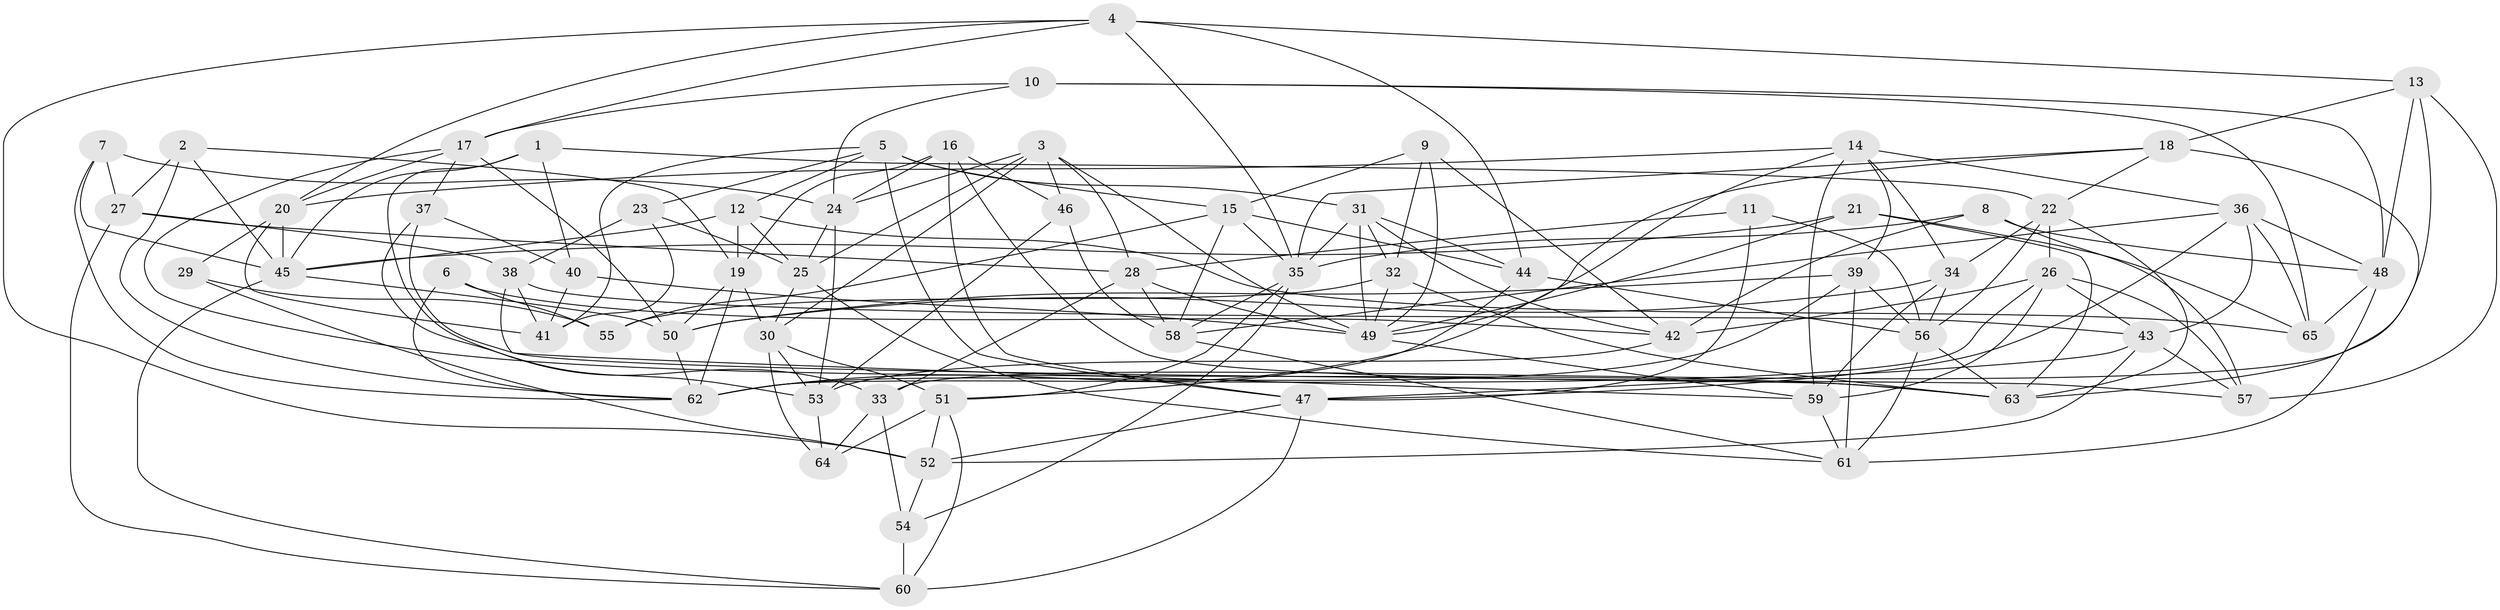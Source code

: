 // original degree distribution, {4: 1.0}
// Generated by graph-tools (version 1.1) at 2025/03/03/09/25 03:03:05]
// undirected, 65 vertices, 175 edges
graph export_dot {
graph [start="1"]
  node [color=gray90,style=filled];
  1;
  2;
  3;
  4;
  5;
  6;
  7;
  8;
  9;
  10;
  11;
  12;
  13;
  14;
  15;
  16;
  17;
  18;
  19;
  20;
  21;
  22;
  23;
  24;
  25;
  26;
  27;
  28;
  29;
  30;
  31;
  32;
  33;
  34;
  35;
  36;
  37;
  38;
  39;
  40;
  41;
  42;
  43;
  44;
  45;
  46;
  47;
  48;
  49;
  50;
  51;
  52;
  53;
  54;
  55;
  56;
  57;
  58;
  59;
  60;
  61;
  62;
  63;
  64;
  65;
  1 -- 22 [weight=1.0];
  1 -- 33 [weight=1.0];
  1 -- 40 [weight=1.0];
  1 -- 45 [weight=1.0];
  2 -- 19 [weight=1.0];
  2 -- 27 [weight=1.0];
  2 -- 45 [weight=1.0];
  2 -- 62 [weight=1.0];
  3 -- 24 [weight=1.0];
  3 -- 25 [weight=1.0];
  3 -- 28 [weight=1.0];
  3 -- 30 [weight=1.0];
  3 -- 46 [weight=1.0];
  3 -- 49 [weight=1.0];
  4 -- 13 [weight=1.0];
  4 -- 17 [weight=1.0];
  4 -- 20 [weight=1.0];
  4 -- 35 [weight=1.0];
  4 -- 44 [weight=1.0];
  4 -- 52 [weight=1.0];
  5 -- 12 [weight=1.0];
  5 -- 15 [weight=1.0];
  5 -- 23 [weight=1.0];
  5 -- 31 [weight=1.0];
  5 -- 41 [weight=1.0];
  5 -- 47 [weight=1.0];
  6 -- 42 [weight=1.0];
  6 -- 55 [weight=1.0];
  6 -- 62 [weight=2.0];
  7 -- 24 [weight=1.0];
  7 -- 27 [weight=1.0];
  7 -- 45 [weight=1.0];
  7 -- 62 [weight=1.0];
  8 -- 35 [weight=1.0];
  8 -- 42 [weight=1.0];
  8 -- 48 [weight=1.0];
  8 -- 57 [weight=1.0];
  9 -- 15 [weight=1.0];
  9 -- 32 [weight=1.0];
  9 -- 42 [weight=1.0];
  9 -- 49 [weight=1.0];
  10 -- 17 [weight=1.0];
  10 -- 24 [weight=1.0];
  10 -- 48 [weight=1.0];
  10 -- 65 [weight=1.0];
  11 -- 28 [weight=1.0];
  11 -- 47 [weight=1.0];
  11 -- 56 [weight=2.0];
  12 -- 19 [weight=1.0];
  12 -- 25 [weight=1.0];
  12 -- 45 [weight=1.0];
  12 -- 65 [weight=2.0];
  13 -- 18 [weight=1.0];
  13 -- 33 [weight=1.0];
  13 -- 48 [weight=1.0];
  13 -- 57 [weight=2.0];
  14 -- 20 [weight=1.0];
  14 -- 34 [weight=1.0];
  14 -- 36 [weight=1.0];
  14 -- 39 [weight=1.0];
  14 -- 59 [weight=1.0];
  14 -- 62 [weight=1.0];
  15 -- 35 [weight=1.0];
  15 -- 44 [weight=1.0];
  15 -- 55 [weight=1.0];
  15 -- 58 [weight=1.0];
  16 -- 19 [weight=1.0];
  16 -- 24 [weight=1.0];
  16 -- 46 [weight=1.0];
  16 -- 47 [weight=2.0];
  16 -- 63 [weight=1.0];
  17 -- 20 [weight=1.0];
  17 -- 37 [weight=1.0];
  17 -- 50 [weight=1.0];
  17 -- 63 [weight=1.0];
  18 -- 22 [weight=1.0];
  18 -- 35 [weight=1.0];
  18 -- 49 [weight=1.0];
  18 -- 63 [weight=2.0];
  19 -- 30 [weight=1.0];
  19 -- 50 [weight=1.0];
  19 -- 62 [weight=1.0];
  20 -- 29 [weight=1.0];
  20 -- 41 [weight=1.0];
  20 -- 45 [weight=1.0];
  21 -- 45 [weight=1.0];
  21 -- 49 [weight=1.0];
  21 -- 63 [weight=1.0];
  21 -- 65 [weight=1.0];
  22 -- 26 [weight=1.0];
  22 -- 34 [weight=1.0];
  22 -- 56 [weight=1.0];
  22 -- 63 [weight=1.0];
  23 -- 25 [weight=1.0];
  23 -- 38 [weight=1.0];
  23 -- 41 [weight=1.0];
  24 -- 25 [weight=1.0];
  24 -- 53 [weight=1.0];
  25 -- 30 [weight=1.0];
  25 -- 61 [weight=1.0];
  26 -- 42 [weight=1.0];
  26 -- 43 [weight=1.0];
  26 -- 57 [weight=1.0];
  26 -- 59 [weight=1.0];
  26 -- 62 [weight=1.0];
  27 -- 28 [weight=1.0];
  27 -- 38 [weight=2.0];
  27 -- 60 [weight=1.0];
  28 -- 33 [weight=1.0];
  28 -- 49 [weight=1.0];
  28 -- 58 [weight=1.0];
  29 -- 52 [weight=1.0];
  29 -- 55 [weight=2.0];
  30 -- 51 [weight=1.0];
  30 -- 53 [weight=1.0];
  30 -- 64 [weight=1.0];
  31 -- 32 [weight=1.0];
  31 -- 35 [weight=1.0];
  31 -- 42 [weight=1.0];
  31 -- 44 [weight=1.0];
  31 -- 49 [weight=1.0];
  32 -- 49 [weight=1.0];
  32 -- 55 [weight=2.0];
  32 -- 63 [weight=1.0];
  33 -- 54 [weight=2.0];
  33 -- 64 [weight=1.0];
  34 -- 50 [weight=1.0];
  34 -- 56 [weight=2.0];
  34 -- 59 [weight=1.0];
  35 -- 51 [weight=1.0];
  35 -- 54 [weight=1.0];
  35 -- 58 [weight=1.0];
  36 -- 43 [weight=1.0];
  36 -- 47 [weight=1.0];
  36 -- 48 [weight=1.0];
  36 -- 58 [weight=1.0];
  36 -- 65 [weight=1.0];
  37 -- 40 [weight=1.0];
  37 -- 53 [weight=1.0];
  37 -- 57 [weight=1.0];
  38 -- 41 [weight=1.0];
  38 -- 43 [weight=1.0];
  38 -- 59 [weight=1.0];
  39 -- 50 [weight=1.0];
  39 -- 56 [weight=1.0];
  39 -- 61 [weight=1.0];
  39 -- 62 [weight=2.0];
  40 -- 41 [weight=2.0];
  40 -- 49 [weight=2.0];
  42 -- 53 [weight=1.0];
  43 -- 47 [weight=1.0];
  43 -- 52 [weight=1.0];
  43 -- 57 [weight=1.0];
  44 -- 51 [weight=1.0];
  44 -- 56 [weight=2.0];
  45 -- 50 [weight=1.0];
  45 -- 60 [weight=1.0];
  46 -- 53 [weight=1.0];
  46 -- 58 [weight=1.0];
  47 -- 52 [weight=1.0];
  47 -- 60 [weight=1.0];
  48 -- 61 [weight=1.0];
  48 -- 65 [weight=1.0];
  49 -- 59 [weight=1.0];
  50 -- 62 [weight=1.0];
  51 -- 52 [weight=1.0];
  51 -- 60 [weight=1.0];
  51 -- 64 [weight=1.0];
  52 -- 54 [weight=1.0];
  53 -- 64 [weight=1.0];
  54 -- 60 [weight=2.0];
  56 -- 61 [weight=1.0];
  56 -- 63 [weight=1.0];
  58 -- 61 [weight=1.0];
  59 -- 61 [weight=1.0];
}
